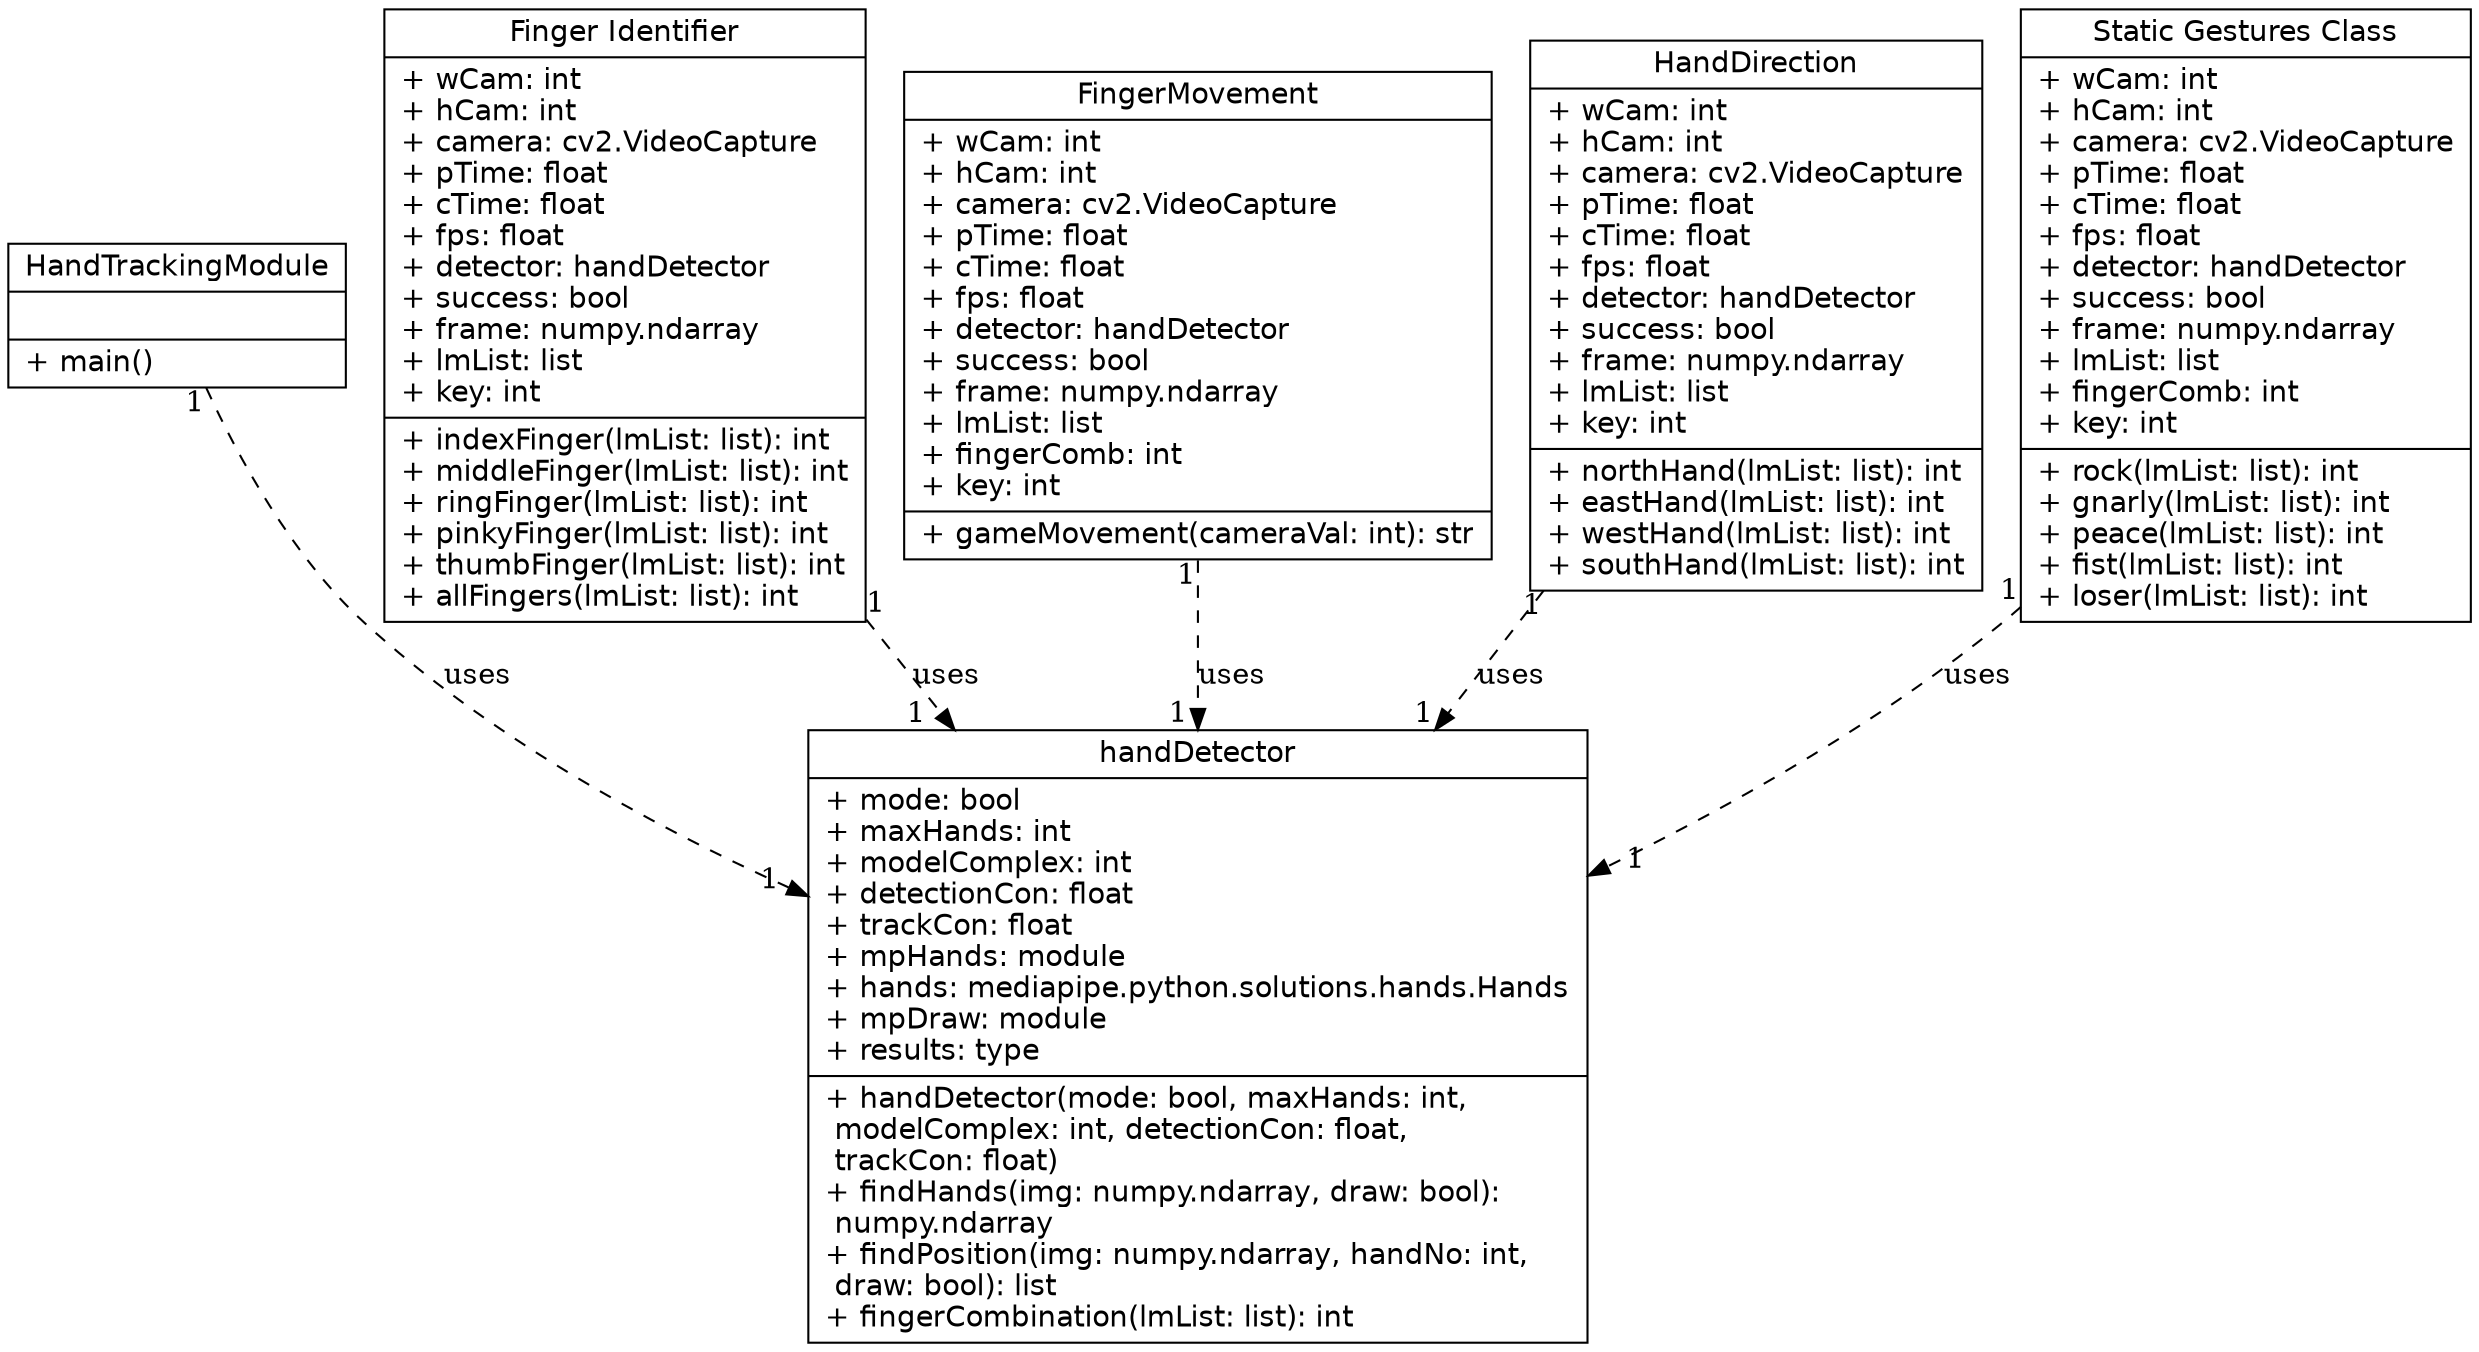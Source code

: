 digraph GamingWithGestures {
    node [
        shape = "record"
        fontname = "Verdana,DejaVu Sans,Bitstream Vera Sans"
    ];

    HandTrackingModule [
        label = "{\N||+
            main()\l
        }";
    ];

    handDetector [
        label = "{\N
            |+
                mode: bool\l+
                maxHands: int\l+
                modelComplex: int\l+
                detectionCon: float\l+
                trackCon: float\l+
                mpHands: module\l+
                hands: mediapipe.python.solutions.hands.Hands\l+
                mpDraw: module\l+
                results: type\l
            |+
                handDetector(mode: bool, maxHands: int,\l
                 modelComplex: int, detectionCon: float,\l
                 trackCon: float)\l+
                findHands(img: numpy.ndarray, draw: bool):\l
                 numpy.ndarray\l+
                findPosition(img: numpy.ndarray, handNo: int,\l
                 draw: bool): list\l+
                fingerCombination(lmList: list): int\l
        }"
    ]

    FingerIdentifier [
        label = "{Finger Identifier
            |+
                wCam: int\l+
                hCam: int\l+
                camera: cv2.VideoCapture\l+
                pTime: float\l+
                cTime: float\l+
                fps: float\l+
                detector: handDetector\l+
                success: bool\l+
                frame: numpy.ndarray\l+
                lmList: list\l+
                key: int\l
            |+
                indexFinger(lmList: list): int\l+
                middleFinger(lmList: list): int\l+
                ringFinger(lmList: list): int\l+
                pinkyFinger(lmList: list): int\l+
                thumbFinger(lmList: list): int\l+
                allFingers(lmList: list): int\l
        }"
    ];

    FingerMovement [
        label = "{\N
            |+
                wCam: int\l+
                hCam: int\l+
                camera: cv2.VideoCapture\l+
                pTime: float\l+
                cTime: float\l+
                fps: float\l+
                detector: handDetector\l+
                success: bool\l+
                frame: numpy.ndarray\l+
                lmList: list\l+
                fingerComb: int\l+
                key: int\l
            |+
                gameMovement(cameraVal: int): str\l
        }"
    ]

    HandDirection [
        label = "{\N
            |+
                wCam: int\l+
                hCam: int\l+
                camera: cv2.VideoCapture\l+
                pTime: float\l+
                cTime: float\l+
                fps: float\l+
                detector: handDetector\l+
                success: bool\l+
                frame: numpy.ndarray\l+
                lmList: list\l+
                key: int\l
            |+
                northHand(lmList: list): int\l+
                eastHand(lmList: list): int\l+
                westHand(lmList: list): int\l+
                southHand(lmList: list): int\l
        }"
    ];

    StaticGesturesClass [
        label = "{Static Gestures Class
            |+
                wCam: int\l+
                hCam: int\l+
                camera: cv2.VideoCapture\l+
                pTime: float\l+
                cTime: float\l+
                fps: float\l+
                detector: handDetector\l+
                success: bool\l+
                frame: numpy.ndarray\l+
                lmList: list\l+
                fingerComb: int\l+
                key: int\l
            |+
                rock(lmList: list): int\l+
                gnarly(lmList: list): int\l+
                peace(lmList: list): int\l+
                fist(lmList: list): int\l+
                loser(lmList: list): int\l
        }"
    ]

    HandTrackingModule -> handDetector [style="dashed", taillabel="1", label="uses", headlabel="1   "];
    FingerIdentifier -> handDetector [style="dashed", taillabel="1", label="uses", headlabel="1   "];
    FingerMovement -> handDetector [style="dashed", taillabel="1", label="uses", headlabel="1 "];
    HandDirection -> handDetector [style="dashed", taillabel="1", label="uses", headlabel="1"];
    StaticGesturesClass -> handDetector [style="dashed", taillabel="1", label="uses", headlabel="    1"];
    
}